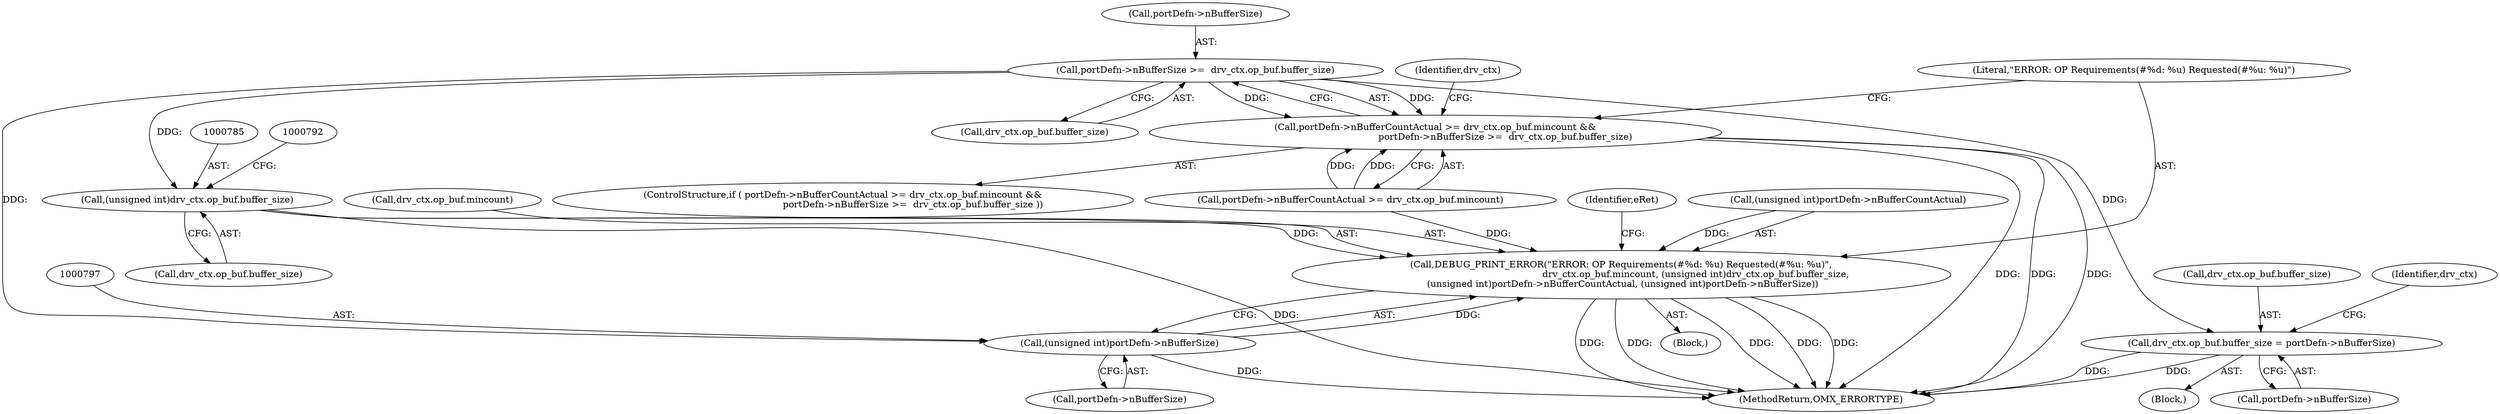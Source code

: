 digraph "0_Android_46e305be6e670a5a0041b0b4861122a0f1aabefa_2@pointer" {
"1000704" [label="(Call,portDefn->nBufferSize >=  drv_ctx.op_buf.buffer_size)"];
"1000694" [label="(Call,portDefn->nBufferCountActual >= drv_ctx.op_buf.mincount &&\n                                                portDefn->nBufferSize >=  drv_ctx.op_buf.buffer_size)"];
"1000723" [label="(Call,drv_ctx.op_buf.buffer_size = portDefn->nBufferSize)"];
"1000784" [label="(Call,(unsigned int)drv_ctx.op_buf.buffer_size)"];
"1000777" [label="(Call,DEBUG_PRINT_ERROR(\"ERROR: OP Requirements(#%d: %u) Requested(#%u: %u)\",\n                                                   drv_ctx.op_buf.mincount, (unsigned int)drv_ctx.op_buf.buffer_size,\n (unsigned int)portDefn->nBufferCountActual, (unsigned int)portDefn->nBufferSize))"];
"1000796" [label="(Call,(unsigned int)portDefn->nBufferSize)"];
"1000786" [label="(Call,drv_ctx.op_buf.buffer_size)"];
"1000694" [label="(Call,portDefn->nBufferCountActual >= drv_ctx.op_buf.mincount &&\n                                                portDefn->nBufferSize >=  drv_ctx.op_buf.buffer_size)"];
"1000784" [label="(Call,(unsigned int)drv_ctx.op_buf.buffer_size)"];
"1000777" [label="(Call,DEBUG_PRINT_ERROR(\"ERROR: OP Requirements(#%d: %u) Requested(#%u: %u)\",\n                                                   drv_ctx.op_buf.mincount, (unsigned int)drv_ctx.op_buf.buffer_size,\n (unsigned int)portDefn->nBufferCountActual, (unsigned int)portDefn->nBufferSize))"];
"1000724" [label="(Call,drv_ctx.op_buf.buffer_size)"];
"1000693" [label="(ControlStructure,if ( portDefn->nBufferCountActual >= drv_ctx.op_buf.mincount &&\n                                                portDefn->nBufferSize >=  drv_ctx.op_buf.buffer_size ))"];
"1000798" [label="(Call,portDefn->nBufferSize)"];
"1000708" [label="(Call,drv_ctx.op_buf.buffer_size)"];
"1000723" [label="(Call,drv_ctx.op_buf.buffer_size = portDefn->nBufferSize)"];
"1000796" [label="(Call,(unsigned int)portDefn->nBufferSize)"];
"1000695" [label="(Call,portDefn->nBufferCountActual >= drv_ctx.op_buf.mincount)"];
"1000776" [label="(Block,)"];
"1000704" [label="(Call,portDefn->nBufferSize >=  drv_ctx.op_buf.buffer_size)"];
"1000735" [label="(Identifier,drv_ctx)"];
"1000717" [label="(Identifier,drv_ctx)"];
"1000791" [label="(Call,(unsigned int)portDefn->nBufferCountActual)"];
"1000802" [label="(Identifier,eRet)"];
"1000713" [label="(Block,)"];
"1000779" [label="(Call,drv_ctx.op_buf.mincount)"];
"1003158" [label="(MethodReturn,OMX_ERRORTYPE)"];
"1000705" [label="(Call,portDefn->nBufferSize)"];
"1000778" [label="(Literal,\"ERROR: OP Requirements(#%d: %u) Requested(#%u: %u)\")"];
"1000729" [label="(Call,portDefn->nBufferSize)"];
"1000704" -> "1000694"  [label="AST: "];
"1000704" -> "1000708"  [label="CFG: "];
"1000705" -> "1000704"  [label="AST: "];
"1000708" -> "1000704"  [label="AST: "];
"1000694" -> "1000704"  [label="CFG: "];
"1000704" -> "1000694"  [label="DDG: "];
"1000704" -> "1000694"  [label="DDG: "];
"1000704" -> "1000723"  [label="DDG: "];
"1000704" -> "1000784"  [label="DDG: "];
"1000704" -> "1000796"  [label="DDG: "];
"1000694" -> "1000693"  [label="AST: "];
"1000694" -> "1000695"  [label="CFG: "];
"1000695" -> "1000694"  [label="AST: "];
"1000717" -> "1000694"  [label="CFG: "];
"1000778" -> "1000694"  [label="CFG: "];
"1000694" -> "1003158"  [label="DDG: "];
"1000694" -> "1003158"  [label="DDG: "];
"1000694" -> "1003158"  [label="DDG: "];
"1000695" -> "1000694"  [label="DDG: "];
"1000695" -> "1000694"  [label="DDG: "];
"1000723" -> "1000713"  [label="AST: "];
"1000723" -> "1000729"  [label="CFG: "];
"1000724" -> "1000723"  [label="AST: "];
"1000729" -> "1000723"  [label="AST: "];
"1000735" -> "1000723"  [label="CFG: "];
"1000723" -> "1003158"  [label="DDG: "];
"1000723" -> "1003158"  [label="DDG: "];
"1000784" -> "1000777"  [label="AST: "];
"1000784" -> "1000786"  [label="CFG: "];
"1000785" -> "1000784"  [label="AST: "];
"1000786" -> "1000784"  [label="AST: "];
"1000792" -> "1000784"  [label="CFG: "];
"1000784" -> "1003158"  [label="DDG: "];
"1000784" -> "1000777"  [label="DDG: "];
"1000777" -> "1000776"  [label="AST: "];
"1000777" -> "1000796"  [label="CFG: "];
"1000778" -> "1000777"  [label="AST: "];
"1000779" -> "1000777"  [label="AST: "];
"1000791" -> "1000777"  [label="AST: "];
"1000796" -> "1000777"  [label="AST: "];
"1000802" -> "1000777"  [label="CFG: "];
"1000777" -> "1003158"  [label="DDG: "];
"1000777" -> "1003158"  [label="DDG: "];
"1000777" -> "1003158"  [label="DDG: "];
"1000777" -> "1003158"  [label="DDG: "];
"1000777" -> "1003158"  [label="DDG: "];
"1000695" -> "1000777"  [label="DDG: "];
"1000791" -> "1000777"  [label="DDG: "];
"1000796" -> "1000777"  [label="DDG: "];
"1000796" -> "1000798"  [label="CFG: "];
"1000797" -> "1000796"  [label="AST: "];
"1000798" -> "1000796"  [label="AST: "];
"1000796" -> "1003158"  [label="DDG: "];
}
